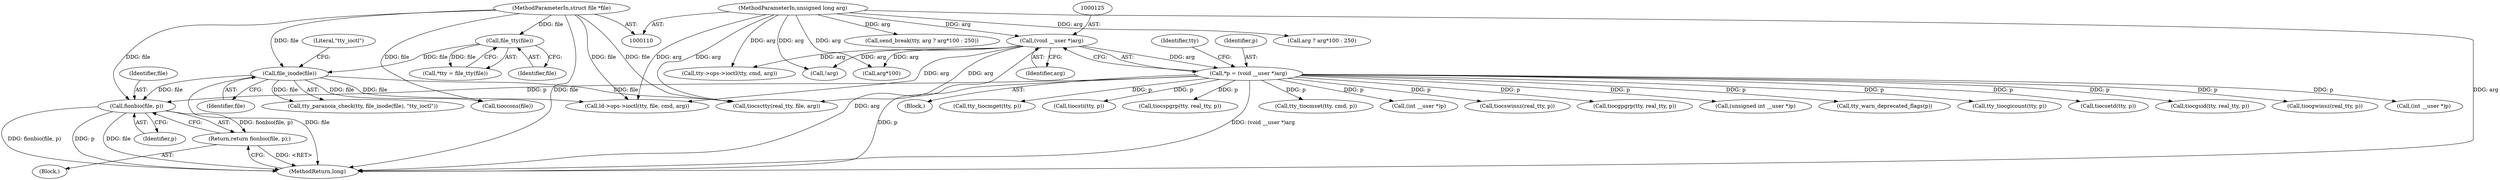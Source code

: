 digraph "0_linux_5c17c861a357e9458001f021a7afa7aab9937439@pointer" {
"1000203" [label="(Call,fionbio(file, p))"];
"1000132" [label="(Call,file_inode(file))"];
"1000118" [label="(Call,file_tty(file))"];
"1000111" [label="(MethodParameterIn,struct file *file)"];
"1000122" [label="(Call,*p = (void __user *)arg)"];
"1000124" [label="(Call,(void __user *)arg)"];
"1000113" [label="(MethodParameterIn,unsigned long arg)"];
"1000202" [label="(Return,return fionbio(file, p);)"];
"1000204" [label="(Identifier,file)"];
"1000126" [label="(Identifier,arg)"];
"1000124" [label="(Call,(void __user *)arg)"];
"1000276" [label="(Call,tiocgsid(tty, real_tty, p))"];
"1000450" [label="(Call,ld->ops->ioctl(tty, file, cmd, arg))"];
"1000183" [label="(Call,tiocgwinsz(real_tty, p))"];
"1000290" [label="(Call,(int __user *)p)"];
"1000114" [label="(Block,)"];
"1000373" [label="(Call,tty_tiocmget(tty, p))"];
"1000363" [label="(Call,send_break(tty, arg ? arg*100 : 250))"];
"1000178" [label="(Call,tiocsti(tty, p))"];
"1000113" [label="(MethodParameterIn,unsigned long arg)"];
"1000132" [label="(Call,file_inode(file))"];
"1000270" [label="(Call,tiocspgrp(tty, real_tty, p))"];
"1000130" [label="(Call,tty_paranoia_check(tty, file_inode(file), \"tty_ioctl\"))"];
"1000380" [label="(Call,tty_tiocmset(tty, cmd, p))"];
"1000365" [label="(Call,arg ? arg*100 : 250)"];
"1000202" [label="(Return,return fionbio(file, p);)"];
"1000122" [label="(Call,*p = (void __user *)arg)"];
"1000116" [label="(Call,*tty = file_tty(file))"];
"1000175" [label="(Block,)"];
"1000131" [label="(Identifier,tty)"];
"1000238" [label="(Call,(int __user *)p)"];
"1000118" [label="(Call,file_tty(file))"];
"1000199" [label="(Call,tioccons(file))"];
"1000205" [label="(Identifier,p)"];
"1000111" [label="(MethodParameterIn,struct file *file)"];
"1000353" [label="(Call,!arg)"];
"1000133" [label="(Identifier,file)"];
"1000188" [label="(Call,tiocswinsz(real_tty, p))"];
"1000119" [label="(Identifier,file)"];
"1000468" [label="(MethodReturn,long)"];
"1000264" [label="(Call,tiocgpgrp(tty, real_tty, p))"];
"1000321" [label="(Call,(unsigned int __user *)p)"];
"1000410" [label="(Call,tty_warn_deprecated_flags(p))"];
"1000203" [label="(Call,fionbio(file, p))"];
"1000123" [label="(Identifier,p)"];
"1000387" [label="(Call,tty_tiocgicount(tty, p))"];
"1000367" [label="(Call,arg*100)"];
"1000295" [label="(Call,tiocsetd(tty, p))"];
"1000258" [label="(Call,tiocsctty(real_tty, file, arg))"];
"1000134" [label="(Literal,\"tty_ioctl\")"];
"1000422" [label="(Call,tty->ops->ioctl(tty, cmd, arg))"];
"1000203" -> "1000202"  [label="AST: "];
"1000203" -> "1000205"  [label="CFG: "];
"1000204" -> "1000203"  [label="AST: "];
"1000205" -> "1000203"  [label="AST: "];
"1000202" -> "1000203"  [label="CFG: "];
"1000203" -> "1000468"  [label="DDG: fionbio(file, p)"];
"1000203" -> "1000468"  [label="DDG: p"];
"1000203" -> "1000468"  [label="DDG: file"];
"1000203" -> "1000202"  [label="DDG: fionbio(file, p)"];
"1000132" -> "1000203"  [label="DDG: file"];
"1000111" -> "1000203"  [label="DDG: file"];
"1000122" -> "1000203"  [label="DDG: p"];
"1000132" -> "1000130"  [label="AST: "];
"1000132" -> "1000133"  [label="CFG: "];
"1000133" -> "1000132"  [label="AST: "];
"1000134" -> "1000132"  [label="CFG: "];
"1000132" -> "1000468"  [label="DDG: file"];
"1000132" -> "1000130"  [label="DDG: file"];
"1000118" -> "1000132"  [label="DDG: file"];
"1000111" -> "1000132"  [label="DDG: file"];
"1000132" -> "1000199"  [label="DDG: file"];
"1000132" -> "1000258"  [label="DDG: file"];
"1000132" -> "1000450"  [label="DDG: file"];
"1000118" -> "1000116"  [label="AST: "];
"1000118" -> "1000119"  [label="CFG: "];
"1000119" -> "1000118"  [label="AST: "];
"1000116" -> "1000118"  [label="CFG: "];
"1000118" -> "1000116"  [label="DDG: file"];
"1000111" -> "1000118"  [label="DDG: file"];
"1000111" -> "1000110"  [label="AST: "];
"1000111" -> "1000468"  [label="DDG: file"];
"1000111" -> "1000199"  [label="DDG: file"];
"1000111" -> "1000258"  [label="DDG: file"];
"1000111" -> "1000450"  [label="DDG: file"];
"1000122" -> "1000114"  [label="AST: "];
"1000122" -> "1000124"  [label="CFG: "];
"1000123" -> "1000122"  [label="AST: "];
"1000124" -> "1000122"  [label="AST: "];
"1000131" -> "1000122"  [label="CFG: "];
"1000122" -> "1000468"  [label="DDG: p"];
"1000122" -> "1000468"  [label="DDG: (void __user *)arg"];
"1000124" -> "1000122"  [label="DDG: arg"];
"1000122" -> "1000178"  [label="DDG: p"];
"1000122" -> "1000183"  [label="DDG: p"];
"1000122" -> "1000188"  [label="DDG: p"];
"1000122" -> "1000238"  [label="DDG: p"];
"1000122" -> "1000264"  [label="DDG: p"];
"1000122" -> "1000270"  [label="DDG: p"];
"1000122" -> "1000276"  [label="DDG: p"];
"1000122" -> "1000290"  [label="DDG: p"];
"1000122" -> "1000295"  [label="DDG: p"];
"1000122" -> "1000321"  [label="DDG: p"];
"1000122" -> "1000373"  [label="DDG: p"];
"1000122" -> "1000380"  [label="DDG: p"];
"1000122" -> "1000387"  [label="DDG: p"];
"1000122" -> "1000410"  [label="DDG: p"];
"1000124" -> "1000126"  [label="CFG: "];
"1000125" -> "1000124"  [label="AST: "];
"1000126" -> "1000124"  [label="AST: "];
"1000124" -> "1000468"  [label="DDG: arg"];
"1000113" -> "1000124"  [label="DDG: arg"];
"1000124" -> "1000258"  [label="DDG: arg"];
"1000124" -> "1000353"  [label="DDG: arg"];
"1000124" -> "1000367"  [label="DDG: arg"];
"1000124" -> "1000422"  [label="DDG: arg"];
"1000124" -> "1000450"  [label="DDG: arg"];
"1000113" -> "1000110"  [label="AST: "];
"1000113" -> "1000468"  [label="DDG: arg"];
"1000113" -> "1000258"  [label="DDG: arg"];
"1000113" -> "1000353"  [label="DDG: arg"];
"1000113" -> "1000363"  [label="DDG: arg"];
"1000113" -> "1000365"  [label="DDG: arg"];
"1000113" -> "1000367"  [label="DDG: arg"];
"1000113" -> "1000422"  [label="DDG: arg"];
"1000113" -> "1000450"  [label="DDG: arg"];
"1000202" -> "1000175"  [label="AST: "];
"1000468" -> "1000202"  [label="CFG: "];
"1000202" -> "1000468"  [label="DDG: <RET>"];
}
